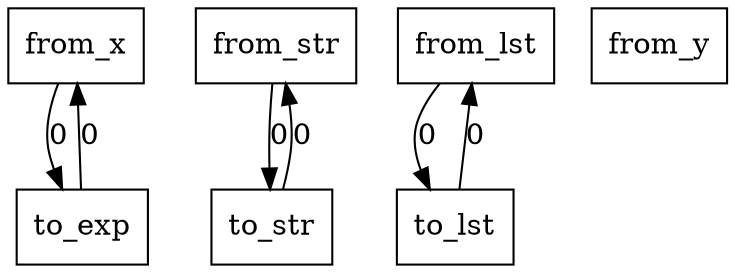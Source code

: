 digraph {
    graph [rankdir=TB
          ,bgcolor=transparent];
    node [shape=box
         ,fillcolor=white
         ,style=filled];
    0 [label=<from_x>];
    1 [label=<from_str>];
    2 [label=<from_lst>];
    3 [label=<from_y>];
    4 [label=<to_exp>];
    5 [label=<to_str>];
    6 [label=<to_lst>];
    0 -> 4 [label=0];
    1 -> 5 [label=0];
    2 -> 6 [label=0];
    4 -> 0 [label=0];
    5 -> 1 [label=0];
    6 -> 2 [label=0];
}